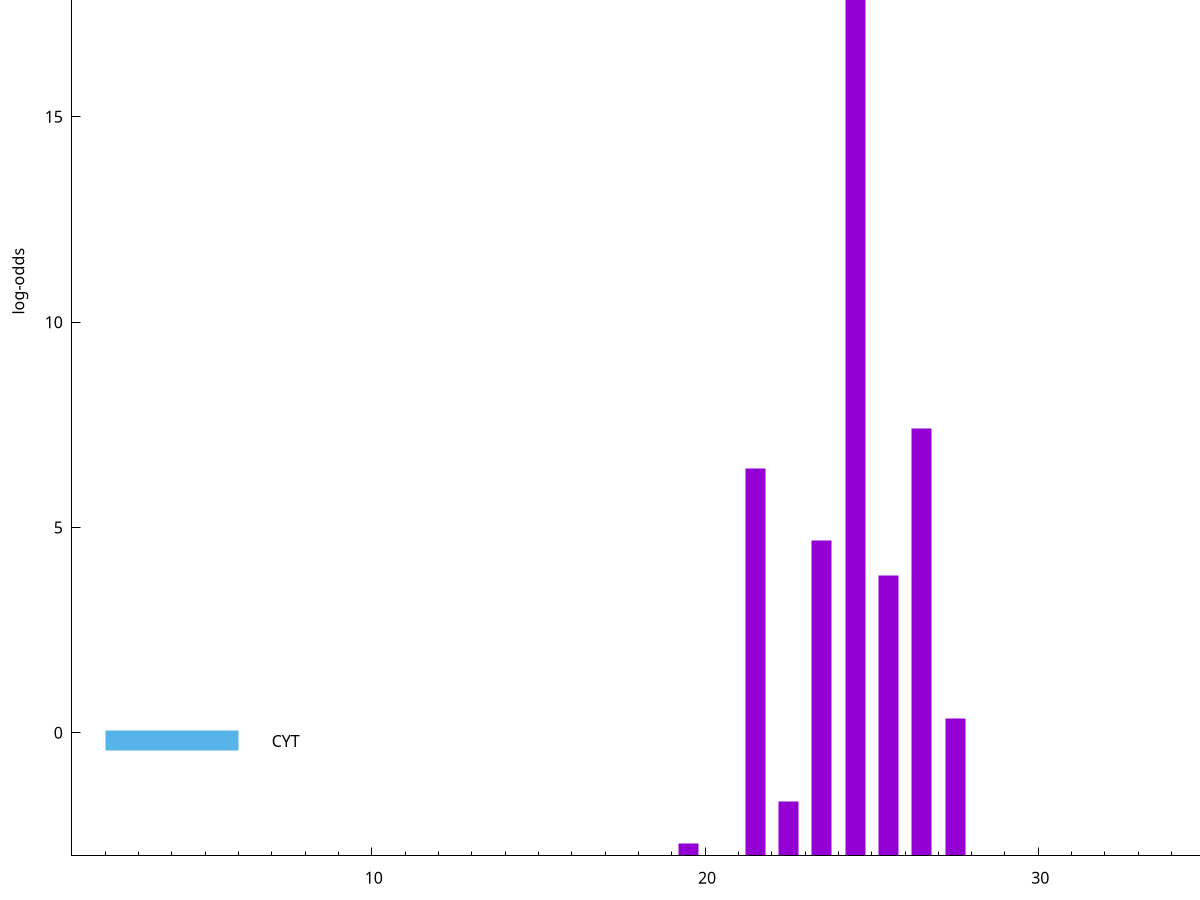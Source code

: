 set title "LipoP predictions for SRR5666458.gff"
set size 2., 1.4
set xrange [1:70] 
set mxtics 10
set yrange [-3:25]
set y2range [0:28]
set ylabel "log-odds"
set term postscript eps color solid "Helvetica" 30
set output "SRR5666458.gff6.eps"
set arrow from 2,20.3662 to 6,20.3662 nohead lt 1 lw 20
set label "SpI" at 7,20.3662
set arrow from 2,-0.200913 to 6,-0.200913 nohead lt 3 lw 20
set label "CYT" at 7,-0.200913
set arrow from 2,20.3662 to 6,20.3662 nohead lt 1 lw 20
set label "SpI" at 7,20.3662
# NOTE: The scores below are the log-odds scores with the threshold
# NOTE: subtracted (a hack to make gnuplot make the histogram all
# NOTE: look nice).
plot "-" axes x1y2 title "" with impulses lt 1 lw 20
24.500000 23.365900
26.500000 10.412750
21.500000 9.439130
23.500000 7.682610
25.500000 6.835260
27.500000 3.351584
22.500000 1.334570
19.500000 0.297410
e
exit
